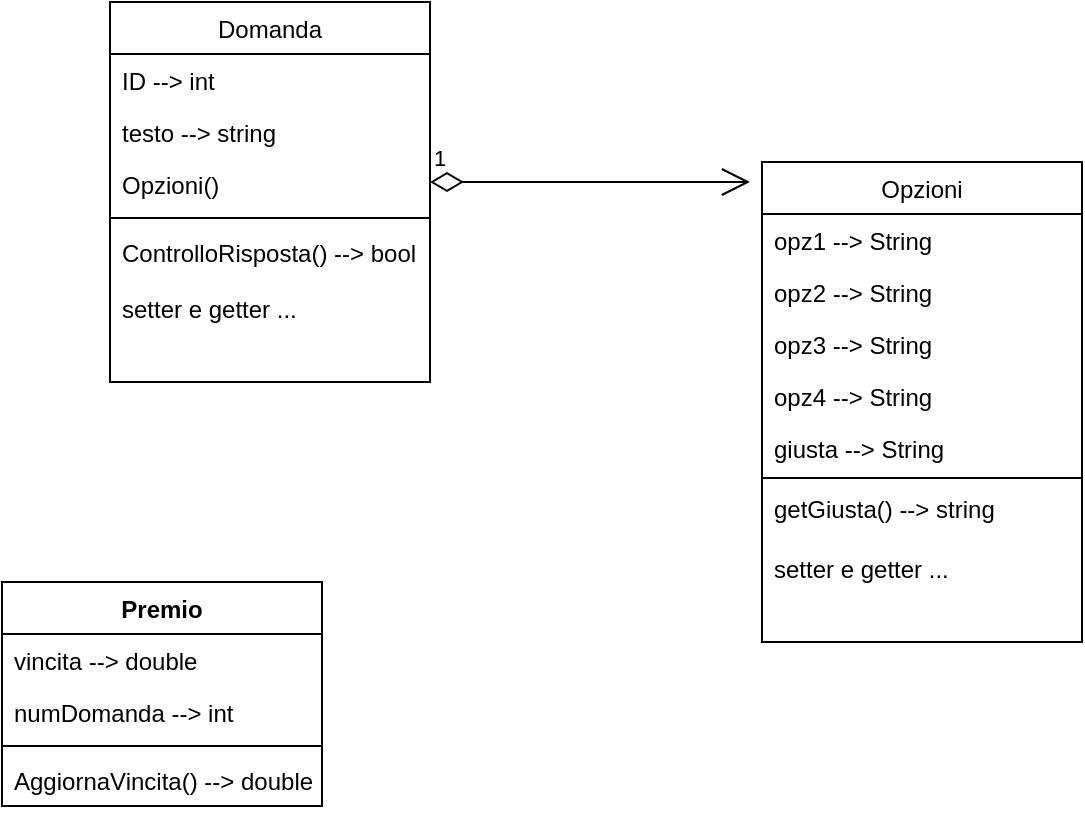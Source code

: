 <mxfile version="21.2.1" type="github">
  <diagram id="C5RBs43oDa-KdzZeNtuy" name="Page-1">
    <mxGraphModel dx="1434" dy="764" grid="1" gridSize="10" guides="1" tooltips="1" connect="1" arrows="1" fold="1" page="1" pageScale="1" pageWidth="827" pageHeight="1169" math="0" shadow="0">
      <root>
        <mxCell id="WIyWlLk6GJQsqaUBKTNV-0" />
        <mxCell id="WIyWlLk6GJQsqaUBKTNV-1" parent="WIyWlLk6GJQsqaUBKTNV-0" />
        <mxCell id="zkfFHV4jXpPFQw0GAbJ--17" value="Domanda" style="swimlane;fontStyle=0;align=center;verticalAlign=top;childLayout=stackLayout;horizontal=1;startSize=26;horizontalStack=0;resizeParent=1;resizeLast=0;collapsible=1;marginBottom=0;rounded=0;shadow=0;strokeWidth=1;" parent="WIyWlLk6GJQsqaUBKTNV-1" vertex="1">
          <mxGeometry x="254" y="120" width="160" height="190" as="geometry">
            <mxRectangle x="550" y="140" width="160" height="26" as="alternateBounds" />
          </mxGeometry>
        </mxCell>
        <mxCell id="zkfFHV4jXpPFQw0GAbJ--18" value="ID --&gt; int" style="text;align=left;verticalAlign=top;spacingLeft=4;spacingRight=4;overflow=hidden;rotatable=0;points=[[0,0.5],[1,0.5]];portConstraint=eastwest;" parent="zkfFHV4jXpPFQw0GAbJ--17" vertex="1">
          <mxGeometry y="26" width="160" height="26" as="geometry" />
        </mxCell>
        <mxCell id="zkfFHV4jXpPFQw0GAbJ--19" value="testo --&gt; string" style="text;align=left;verticalAlign=top;spacingLeft=4;spacingRight=4;overflow=hidden;rotatable=0;points=[[0,0.5],[1,0.5]];portConstraint=eastwest;rounded=0;shadow=0;html=0;" parent="zkfFHV4jXpPFQw0GAbJ--17" vertex="1">
          <mxGeometry y="52" width="160" height="26" as="geometry" />
        </mxCell>
        <mxCell id="zkfFHV4jXpPFQw0GAbJ--20" value="Opzioni()" style="text;align=left;verticalAlign=top;spacingLeft=4;spacingRight=4;overflow=hidden;rotatable=0;points=[[0,0.5],[1,0.5]];portConstraint=eastwest;rounded=0;shadow=0;html=0;" parent="zkfFHV4jXpPFQw0GAbJ--17" vertex="1">
          <mxGeometry y="78" width="160" height="26" as="geometry" />
        </mxCell>
        <mxCell id="zkfFHV4jXpPFQw0GAbJ--23" value="" style="line;html=1;strokeWidth=1;align=left;verticalAlign=middle;spacingTop=-1;spacingLeft=3;spacingRight=3;rotatable=0;labelPosition=right;points=[];portConstraint=eastwest;" parent="zkfFHV4jXpPFQw0GAbJ--17" vertex="1">
          <mxGeometry y="104" width="160" height="8" as="geometry" />
        </mxCell>
        <mxCell id="zkfFHV4jXpPFQw0GAbJ--24" value="ControlloRisposta() --&gt; bool" style="text;align=left;verticalAlign=top;spacingLeft=4;spacingRight=4;overflow=hidden;rotatable=0;points=[[0,0.5],[1,0.5]];portConstraint=eastwest;" parent="zkfFHV4jXpPFQw0GAbJ--17" vertex="1">
          <mxGeometry y="112" width="160" height="28" as="geometry" />
        </mxCell>
        <mxCell id="IM52D3VcYmx-DJAXNfUQ-20" value="setter e getter ..." style="text;align=left;verticalAlign=top;spacingLeft=4;spacingRight=4;overflow=hidden;rotatable=0;points=[[0,0.5],[1,0.5]];portConstraint=eastwest;" vertex="1" parent="zkfFHV4jXpPFQw0GAbJ--17">
          <mxGeometry y="140" width="160" height="30" as="geometry" />
        </mxCell>
        <mxCell id="IM52D3VcYmx-DJAXNfUQ-2" value="Opzioni" style="swimlane;fontStyle=0;align=center;verticalAlign=top;childLayout=stackLayout;horizontal=1;startSize=26;horizontalStack=0;resizeParent=1;resizeLast=0;collapsible=1;marginBottom=0;rounded=0;shadow=0;strokeWidth=1;" vertex="1" parent="WIyWlLk6GJQsqaUBKTNV-1">
          <mxGeometry x="580" y="200" width="160" height="240" as="geometry">
            <mxRectangle x="550" y="140" width="160" height="26" as="alternateBounds" />
          </mxGeometry>
        </mxCell>
        <mxCell id="IM52D3VcYmx-DJAXNfUQ-3" value="opz1 --&gt; String" style="text;align=left;verticalAlign=top;spacingLeft=4;spacingRight=4;overflow=hidden;rotatable=0;points=[[0,0.5],[1,0.5]];portConstraint=eastwest;" vertex="1" parent="IM52D3VcYmx-DJAXNfUQ-2">
          <mxGeometry y="26" width="160" height="26" as="geometry" />
        </mxCell>
        <mxCell id="IM52D3VcYmx-DJAXNfUQ-4" value="opz2 --&gt; String" style="text;align=left;verticalAlign=top;spacingLeft=4;spacingRight=4;overflow=hidden;rotatable=0;points=[[0,0.5],[1,0.5]];portConstraint=eastwest;rounded=0;shadow=0;html=0;" vertex="1" parent="IM52D3VcYmx-DJAXNfUQ-2">
          <mxGeometry y="52" width="160" height="26" as="geometry" />
        </mxCell>
        <mxCell id="IM52D3VcYmx-DJAXNfUQ-5" value="opz3 --&gt; String" style="text;align=left;verticalAlign=top;spacingLeft=4;spacingRight=4;overflow=hidden;rotatable=0;points=[[0,0.5],[1,0.5]];portConstraint=eastwest;rounded=0;shadow=0;html=0;" vertex="1" parent="IM52D3VcYmx-DJAXNfUQ-2">
          <mxGeometry y="78" width="160" height="26" as="geometry" />
        </mxCell>
        <mxCell id="IM52D3VcYmx-DJAXNfUQ-9" value="opz4 --&gt; String" style="text;align=left;verticalAlign=top;spacingLeft=4;spacingRight=4;overflow=hidden;rotatable=0;points=[[0,0.5],[1,0.5]];portConstraint=eastwest;rounded=0;shadow=0;html=0;" vertex="1" parent="IM52D3VcYmx-DJAXNfUQ-2">
          <mxGeometry y="104" width="160" height="26" as="geometry" />
        </mxCell>
        <mxCell id="IM52D3VcYmx-DJAXNfUQ-11" value="giusta --&gt; String" style="text;align=left;verticalAlign=top;spacingLeft=4;spacingRight=4;overflow=hidden;rotatable=0;points=[[0,0.5],[1,0.5]];portConstraint=eastwest;rounded=0;shadow=0;html=0;" vertex="1" parent="IM52D3VcYmx-DJAXNfUQ-2">
          <mxGeometry y="130" width="160" height="26" as="geometry" />
        </mxCell>
        <mxCell id="IM52D3VcYmx-DJAXNfUQ-6" value="" style="line;html=1;strokeWidth=1;align=left;verticalAlign=middle;spacingTop=-1;spacingLeft=3;spacingRight=3;rotatable=0;labelPosition=right;points=[];portConstraint=eastwest;" vertex="1" parent="IM52D3VcYmx-DJAXNfUQ-2">
          <mxGeometry y="156" width="160" height="4" as="geometry" />
        </mxCell>
        <mxCell id="zkfFHV4jXpPFQw0GAbJ--25" value="getGiusta() --&gt; string" style="text;align=left;verticalAlign=top;spacingLeft=4;spacingRight=4;overflow=hidden;rotatable=0;points=[[0,0.5],[1,0.5]];portConstraint=eastwest;" parent="IM52D3VcYmx-DJAXNfUQ-2" vertex="1">
          <mxGeometry y="160" width="160" height="30" as="geometry" />
        </mxCell>
        <mxCell id="IM52D3VcYmx-DJAXNfUQ-19" value="setter e getter ..." style="text;align=left;verticalAlign=top;spacingLeft=4;spacingRight=4;overflow=hidden;rotatable=0;points=[[0,0.5],[1,0.5]];portConstraint=eastwest;" vertex="1" parent="IM52D3VcYmx-DJAXNfUQ-2">
          <mxGeometry y="190" width="160" height="26" as="geometry" />
        </mxCell>
        <mxCell id="IM52D3VcYmx-DJAXNfUQ-14" value="1" style="endArrow=open;html=1;endSize=12;startArrow=diamondThin;startSize=14;startFill=0;edgeStyle=orthogonalEdgeStyle;align=left;verticalAlign=bottom;rounded=0;" edge="1" parent="WIyWlLk6GJQsqaUBKTNV-1">
          <mxGeometry x="-1" y="3" relative="1" as="geometry">
            <mxPoint x="414" y="210" as="sourcePoint" />
            <mxPoint x="574" y="210" as="targetPoint" />
          </mxGeometry>
        </mxCell>
        <mxCell id="IM52D3VcYmx-DJAXNfUQ-15" value="Premio" style="swimlane;fontStyle=1;align=center;verticalAlign=top;childLayout=stackLayout;horizontal=1;startSize=26;horizontalStack=0;resizeParent=1;resizeParentMax=0;resizeLast=0;collapsible=1;marginBottom=0;whiteSpace=wrap;html=1;" vertex="1" parent="WIyWlLk6GJQsqaUBKTNV-1">
          <mxGeometry x="200" y="410" width="160" height="112" as="geometry" />
        </mxCell>
        <mxCell id="IM52D3VcYmx-DJAXNfUQ-16" value="vincita --&amp;gt; double&lt;br&gt;" style="text;strokeColor=none;fillColor=none;align=left;verticalAlign=top;spacingLeft=4;spacingRight=4;overflow=hidden;rotatable=0;points=[[0,0.5],[1,0.5]];portConstraint=eastwest;whiteSpace=wrap;html=1;" vertex="1" parent="IM52D3VcYmx-DJAXNfUQ-15">
          <mxGeometry y="26" width="160" height="26" as="geometry" />
        </mxCell>
        <mxCell id="IM52D3VcYmx-DJAXNfUQ-21" value="numDomanda --&amp;gt; int" style="text;strokeColor=none;fillColor=none;align=left;verticalAlign=top;spacingLeft=4;spacingRight=4;overflow=hidden;rotatable=0;points=[[0,0.5],[1,0.5]];portConstraint=eastwest;whiteSpace=wrap;html=1;" vertex="1" parent="IM52D3VcYmx-DJAXNfUQ-15">
          <mxGeometry y="52" width="160" height="26" as="geometry" />
        </mxCell>
        <mxCell id="IM52D3VcYmx-DJAXNfUQ-17" value="" style="line;strokeWidth=1;fillColor=none;align=left;verticalAlign=middle;spacingTop=-1;spacingLeft=3;spacingRight=3;rotatable=0;labelPosition=right;points=[];portConstraint=eastwest;strokeColor=inherit;" vertex="1" parent="IM52D3VcYmx-DJAXNfUQ-15">
          <mxGeometry y="78" width="160" height="8" as="geometry" />
        </mxCell>
        <mxCell id="IM52D3VcYmx-DJAXNfUQ-18" value="AggiornaVincita() --&amp;gt; double" style="text;strokeColor=none;fillColor=none;align=left;verticalAlign=top;spacingLeft=4;spacingRight=4;overflow=hidden;rotatable=0;points=[[0,0.5],[1,0.5]];portConstraint=eastwest;whiteSpace=wrap;html=1;" vertex="1" parent="IM52D3VcYmx-DJAXNfUQ-15">
          <mxGeometry y="86" width="160" height="26" as="geometry" />
        </mxCell>
      </root>
    </mxGraphModel>
  </diagram>
</mxfile>
